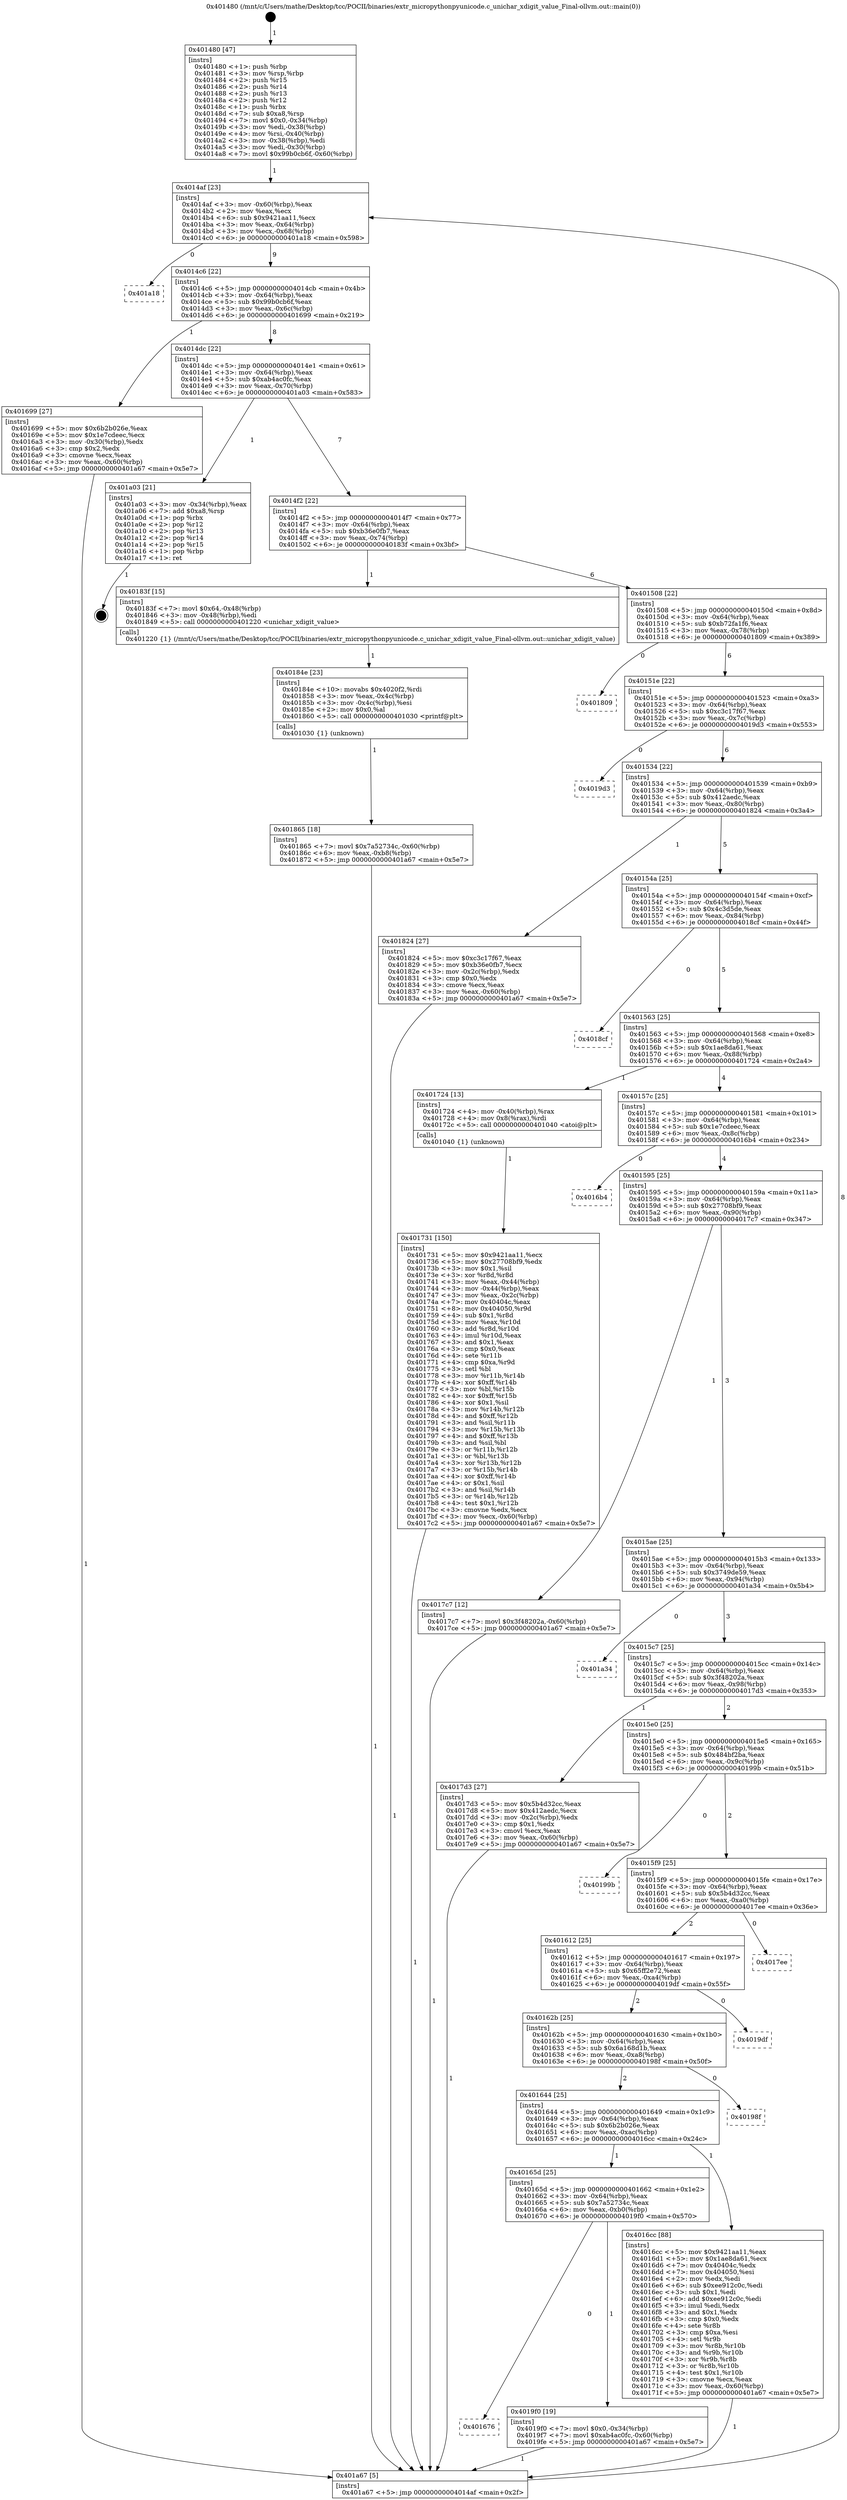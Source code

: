 digraph "0x401480" {
  label = "0x401480 (/mnt/c/Users/mathe/Desktop/tcc/POCII/binaries/extr_micropythonpyunicode.c_unichar_xdigit_value_Final-ollvm.out::main(0))"
  labelloc = "t"
  node[shape=record]

  Entry [label="",width=0.3,height=0.3,shape=circle,fillcolor=black,style=filled]
  "0x4014af" [label="{
     0x4014af [23]\l
     | [instrs]\l
     &nbsp;&nbsp;0x4014af \<+3\>: mov -0x60(%rbp),%eax\l
     &nbsp;&nbsp;0x4014b2 \<+2\>: mov %eax,%ecx\l
     &nbsp;&nbsp;0x4014b4 \<+6\>: sub $0x9421aa11,%ecx\l
     &nbsp;&nbsp;0x4014ba \<+3\>: mov %eax,-0x64(%rbp)\l
     &nbsp;&nbsp;0x4014bd \<+3\>: mov %ecx,-0x68(%rbp)\l
     &nbsp;&nbsp;0x4014c0 \<+6\>: je 0000000000401a18 \<main+0x598\>\l
  }"]
  "0x401a18" [label="{
     0x401a18\l
  }", style=dashed]
  "0x4014c6" [label="{
     0x4014c6 [22]\l
     | [instrs]\l
     &nbsp;&nbsp;0x4014c6 \<+5\>: jmp 00000000004014cb \<main+0x4b\>\l
     &nbsp;&nbsp;0x4014cb \<+3\>: mov -0x64(%rbp),%eax\l
     &nbsp;&nbsp;0x4014ce \<+5\>: sub $0x99b0cb6f,%eax\l
     &nbsp;&nbsp;0x4014d3 \<+3\>: mov %eax,-0x6c(%rbp)\l
     &nbsp;&nbsp;0x4014d6 \<+6\>: je 0000000000401699 \<main+0x219\>\l
  }"]
  Exit [label="",width=0.3,height=0.3,shape=circle,fillcolor=black,style=filled,peripheries=2]
  "0x401699" [label="{
     0x401699 [27]\l
     | [instrs]\l
     &nbsp;&nbsp;0x401699 \<+5\>: mov $0x6b2b026e,%eax\l
     &nbsp;&nbsp;0x40169e \<+5\>: mov $0x1e7cdeec,%ecx\l
     &nbsp;&nbsp;0x4016a3 \<+3\>: mov -0x30(%rbp),%edx\l
     &nbsp;&nbsp;0x4016a6 \<+3\>: cmp $0x2,%edx\l
     &nbsp;&nbsp;0x4016a9 \<+3\>: cmovne %ecx,%eax\l
     &nbsp;&nbsp;0x4016ac \<+3\>: mov %eax,-0x60(%rbp)\l
     &nbsp;&nbsp;0x4016af \<+5\>: jmp 0000000000401a67 \<main+0x5e7\>\l
  }"]
  "0x4014dc" [label="{
     0x4014dc [22]\l
     | [instrs]\l
     &nbsp;&nbsp;0x4014dc \<+5\>: jmp 00000000004014e1 \<main+0x61\>\l
     &nbsp;&nbsp;0x4014e1 \<+3\>: mov -0x64(%rbp),%eax\l
     &nbsp;&nbsp;0x4014e4 \<+5\>: sub $0xab4ac0fc,%eax\l
     &nbsp;&nbsp;0x4014e9 \<+3\>: mov %eax,-0x70(%rbp)\l
     &nbsp;&nbsp;0x4014ec \<+6\>: je 0000000000401a03 \<main+0x583\>\l
  }"]
  "0x401a67" [label="{
     0x401a67 [5]\l
     | [instrs]\l
     &nbsp;&nbsp;0x401a67 \<+5\>: jmp 00000000004014af \<main+0x2f\>\l
  }"]
  "0x401480" [label="{
     0x401480 [47]\l
     | [instrs]\l
     &nbsp;&nbsp;0x401480 \<+1\>: push %rbp\l
     &nbsp;&nbsp;0x401481 \<+3\>: mov %rsp,%rbp\l
     &nbsp;&nbsp;0x401484 \<+2\>: push %r15\l
     &nbsp;&nbsp;0x401486 \<+2\>: push %r14\l
     &nbsp;&nbsp;0x401488 \<+2\>: push %r13\l
     &nbsp;&nbsp;0x40148a \<+2\>: push %r12\l
     &nbsp;&nbsp;0x40148c \<+1\>: push %rbx\l
     &nbsp;&nbsp;0x40148d \<+7\>: sub $0xa8,%rsp\l
     &nbsp;&nbsp;0x401494 \<+7\>: movl $0x0,-0x34(%rbp)\l
     &nbsp;&nbsp;0x40149b \<+3\>: mov %edi,-0x38(%rbp)\l
     &nbsp;&nbsp;0x40149e \<+4\>: mov %rsi,-0x40(%rbp)\l
     &nbsp;&nbsp;0x4014a2 \<+3\>: mov -0x38(%rbp),%edi\l
     &nbsp;&nbsp;0x4014a5 \<+3\>: mov %edi,-0x30(%rbp)\l
     &nbsp;&nbsp;0x4014a8 \<+7\>: movl $0x99b0cb6f,-0x60(%rbp)\l
  }"]
  "0x401676" [label="{
     0x401676\l
  }", style=dashed]
  "0x401a03" [label="{
     0x401a03 [21]\l
     | [instrs]\l
     &nbsp;&nbsp;0x401a03 \<+3\>: mov -0x34(%rbp),%eax\l
     &nbsp;&nbsp;0x401a06 \<+7\>: add $0xa8,%rsp\l
     &nbsp;&nbsp;0x401a0d \<+1\>: pop %rbx\l
     &nbsp;&nbsp;0x401a0e \<+2\>: pop %r12\l
     &nbsp;&nbsp;0x401a10 \<+2\>: pop %r13\l
     &nbsp;&nbsp;0x401a12 \<+2\>: pop %r14\l
     &nbsp;&nbsp;0x401a14 \<+2\>: pop %r15\l
     &nbsp;&nbsp;0x401a16 \<+1\>: pop %rbp\l
     &nbsp;&nbsp;0x401a17 \<+1\>: ret\l
  }"]
  "0x4014f2" [label="{
     0x4014f2 [22]\l
     | [instrs]\l
     &nbsp;&nbsp;0x4014f2 \<+5\>: jmp 00000000004014f7 \<main+0x77\>\l
     &nbsp;&nbsp;0x4014f7 \<+3\>: mov -0x64(%rbp),%eax\l
     &nbsp;&nbsp;0x4014fa \<+5\>: sub $0xb36e0fb7,%eax\l
     &nbsp;&nbsp;0x4014ff \<+3\>: mov %eax,-0x74(%rbp)\l
     &nbsp;&nbsp;0x401502 \<+6\>: je 000000000040183f \<main+0x3bf\>\l
  }"]
  "0x4019f0" [label="{
     0x4019f0 [19]\l
     | [instrs]\l
     &nbsp;&nbsp;0x4019f0 \<+7\>: movl $0x0,-0x34(%rbp)\l
     &nbsp;&nbsp;0x4019f7 \<+7\>: movl $0xab4ac0fc,-0x60(%rbp)\l
     &nbsp;&nbsp;0x4019fe \<+5\>: jmp 0000000000401a67 \<main+0x5e7\>\l
  }"]
  "0x40183f" [label="{
     0x40183f [15]\l
     | [instrs]\l
     &nbsp;&nbsp;0x40183f \<+7\>: movl $0x64,-0x48(%rbp)\l
     &nbsp;&nbsp;0x401846 \<+3\>: mov -0x48(%rbp),%edi\l
     &nbsp;&nbsp;0x401849 \<+5\>: call 0000000000401220 \<unichar_xdigit_value\>\l
     | [calls]\l
     &nbsp;&nbsp;0x401220 \{1\} (/mnt/c/Users/mathe/Desktop/tcc/POCII/binaries/extr_micropythonpyunicode.c_unichar_xdigit_value_Final-ollvm.out::unichar_xdigit_value)\l
  }"]
  "0x401508" [label="{
     0x401508 [22]\l
     | [instrs]\l
     &nbsp;&nbsp;0x401508 \<+5\>: jmp 000000000040150d \<main+0x8d\>\l
     &nbsp;&nbsp;0x40150d \<+3\>: mov -0x64(%rbp),%eax\l
     &nbsp;&nbsp;0x401510 \<+5\>: sub $0xb72fa1f6,%eax\l
     &nbsp;&nbsp;0x401515 \<+3\>: mov %eax,-0x78(%rbp)\l
     &nbsp;&nbsp;0x401518 \<+6\>: je 0000000000401809 \<main+0x389\>\l
  }"]
  "0x401865" [label="{
     0x401865 [18]\l
     | [instrs]\l
     &nbsp;&nbsp;0x401865 \<+7\>: movl $0x7a52734c,-0x60(%rbp)\l
     &nbsp;&nbsp;0x40186c \<+6\>: mov %eax,-0xb8(%rbp)\l
     &nbsp;&nbsp;0x401872 \<+5\>: jmp 0000000000401a67 \<main+0x5e7\>\l
  }"]
  "0x401809" [label="{
     0x401809\l
  }", style=dashed]
  "0x40151e" [label="{
     0x40151e [22]\l
     | [instrs]\l
     &nbsp;&nbsp;0x40151e \<+5\>: jmp 0000000000401523 \<main+0xa3\>\l
     &nbsp;&nbsp;0x401523 \<+3\>: mov -0x64(%rbp),%eax\l
     &nbsp;&nbsp;0x401526 \<+5\>: sub $0xc3c17f67,%eax\l
     &nbsp;&nbsp;0x40152b \<+3\>: mov %eax,-0x7c(%rbp)\l
     &nbsp;&nbsp;0x40152e \<+6\>: je 00000000004019d3 \<main+0x553\>\l
  }"]
  "0x40184e" [label="{
     0x40184e [23]\l
     | [instrs]\l
     &nbsp;&nbsp;0x40184e \<+10\>: movabs $0x4020f2,%rdi\l
     &nbsp;&nbsp;0x401858 \<+3\>: mov %eax,-0x4c(%rbp)\l
     &nbsp;&nbsp;0x40185b \<+3\>: mov -0x4c(%rbp),%esi\l
     &nbsp;&nbsp;0x40185e \<+2\>: mov $0x0,%al\l
     &nbsp;&nbsp;0x401860 \<+5\>: call 0000000000401030 \<printf@plt\>\l
     | [calls]\l
     &nbsp;&nbsp;0x401030 \{1\} (unknown)\l
  }"]
  "0x4019d3" [label="{
     0x4019d3\l
  }", style=dashed]
  "0x401534" [label="{
     0x401534 [22]\l
     | [instrs]\l
     &nbsp;&nbsp;0x401534 \<+5\>: jmp 0000000000401539 \<main+0xb9\>\l
     &nbsp;&nbsp;0x401539 \<+3\>: mov -0x64(%rbp),%eax\l
     &nbsp;&nbsp;0x40153c \<+5\>: sub $0x412aedc,%eax\l
     &nbsp;&nbsp;0x401541 \<+3\>: mov %eax,-0x80(%rbp)\l
     &nbsp;&nbsp;0x401544 \<+6\>: je 0000000000401824 \<main+0x3a4\>\l
  }"]
  "0x401731" [label="{
     0x401731 [150]\l
     | [instrs]\l
     &nbsp;&nbsp;0x401731 \<+5\>: mov $0x9421aa11,%ecx\l
     &nbsp;&nbsp;0x401736 \<+5\>: mov $0x27708bf9,%edx\l
     &nbsp;&nbsp;0x40173b \<+3\>: mov $0x1,%sil\l
     &nbsp;&nbsp;0x40173e \<+3\>: xor %r8d,%r8d\l
     &nbsp;&nbsp;0x401741 \<+3\>: mov %eax,-0x44(%rbp)\l
     &nbsp;&nbsp;0x401744 \<+3\>: mov -0x44(%rbp),%eax\l
     &nbsp;&nbsp;0x401747 \<+3\>: mov %eax,-0x2c(%rbp)\l
     &nbsp;&nbsp;0x40174a \<+7\>: mov 0x40404c,%eax\l
     &nbsp;&nbsp;0x401751 \<+8\>: mov 0x404050,%r9d\l
     &nbsp;&nbsp;0x401759 \<+4\>: sub $0x1,%r8d\l
     &nbsp;&nbsp;0x40175d \<+3\>: mov %eax,%r10d\l
     &nbsp;&nbsp;0x401760 \<+3\>: add %r8d,%r10d\l
     &nbsp;&nbsp;0x401763 \<+4\>: imul %r10d,%eax\l
     &nbsp;&nbsp;0x401767 \<+3\>: and $0x1,%eax\l
     &nbsp;&nbsp;0x40176a \<+3\>: cmp $0x0,%eax\l
     &nbsp;&nbsp;0x40176d \<+4\>: sete %r11b\l
     &nbsp;&nbsp;0x401771 \<+4\>: cmp $0xa,%r9d\l
     &nbsp;&nbsp;0x401775 \<+3\>: setl %bl\l
     &nbsp;&nbsp;0x401778 \<+3\>: mov %r11b,%r14b\l
     &nbsp;&nbsp;0x40177b \<+4\>: xor $0xff,%r14b\l
     &nbsp;&nbsp;0x40177f \<+3\>: mov %bl,%r15b\l
     &nbsp;&nbsp;0x401782 \<+4\>: xor $0xff,%r15b\l
     &nbsp;&nbsp;0x401786 \<+4\>: xor $0x1,%sil\l
     &nbsp;&nbsp;0x40178a \<+3\>: mov %r14b,%r12b\l
     &nbsp;&nbsp;0x40178d \<+4\>: and $0xff,%r12b\l
     &nbsp;&nbsp;0x401791 \<+3\>: and %sil,%r11b\l
     &nbsp;&nbsp;0x401794 \<+3\>: mov %r15b,%r13b\l
     &nbsp;&nbsp;0x401797 \<+4\>: and $0xff,%r13b\l
     &nbsp;&nbsp;0x40179b \<+3\>: and %sil,%bl\l
     &nbsp;&nbsp;0x40179e \<+3\>: or %r11b,%r12b\l
     &nbsp;&nbsp;0x4017a1 \<+3\>: or %bl,%r13b\l
     &nbsp;&nbsp;0x4017a4 \<+3\>: xor %r13b,%r12b\l
     &nbsp;&nbsp;0x4017a7 \<+3\>: or %r15b,%r14b\l
     &nbsp;&nbsp;0x4017aa \<+4\>: xor $0xff,%r14b\l
     &nbsp;&nbsp;0x4017ae \<+4\>: or $0x1,%sil\l
     &nbsp;&nbsp;0x4017b2 \<+3\>: and %sil,%r14b\l
     &nbsp;&nbsp;0x4017b5 \<+3\>: or %r14b,%r12b\l
     &nbsp;&nbsp;0x4017b8 \<+4\>: test $0x1,%r12b\l
     &nbsp;&nbsp;0x4017bc \<+3\>: cmovne %edx,%ecx\l
     &nbsp;&nbsp;0x4017bf \<+3\>: mov %ecx,-0x60(%rbp)\l
     &nbsp;&nbsp;0x4017c2 \<+5\>: jmp 0000000000401a67 \<main+0x5e7\>\l
  }"]
  "0x401824" [label="{
     0x401824 [27]\l
     | [instrs]\l
     &nbsp;&nbsp;0x401824 \<+5\>: mov $0xc3c17f67,%eax\l
     &nbsp;&nbsp;0x401829 \<+5\>: mov $0xb36e0fb7,%ecx\l
     &nbsp;&nbsp;0x40182e \<+3\>: mov -0x2c(%rbp),%edx\l
     &nbsp;&nbsp;0x401831 \<+3\>: cmp $0x0,%edx\l
     &nbsp;&nbsp;0x401834 \<+3\>: cmove %ecx,%eax\l
     &nbsp;&nbsp;0x401837 \<+3\>: mov %eax,-0x60(%rbp)\l
     &nbsp;&nbsp;0x40183a \<+5\>: jmp 0000000000401a67 \<main+0x5e7\>\l
  }"]
  "0x40154a" [label="{
     0x40154a [25]\l
     | [instrs]\l
     &nbsp;&nbsp;0x40154a \<+5\>: jmp 000000000040154f \<main+0xcf\>\l
     &nbsp;&nbsp;0x40154f \<+3\>: mov -0x64(%rbp),%eax\l
     &nbsp;&nbsp;0x401552 \<+5\>: sub $0x4c3d5de,%eax\l
     &nbsp;&nbsp;0x401557 \<+6\>: mov %eax,-0x84(%rbp)\l
     &nbsp;&nbsp;0x40155d \<+6\>: je 00000000004018cf \<main+0x44f\>\l
  }"]
  "0x40165d" [label="{
     0x40165d [25]\l
     | [instrs]\l
     &nbsp;&nbsp;0x40165d \<+5\>: jmp 0000000000401662 \<main+0x1e2\>\l
     &nbsp;&nbsp;0x401662 \<+3\>: mov -0x64(%rbp),%eax\l
     &nbsp;&nbsp;0x401665 \<+5\>: sub $0x7a52734c,%eax\l
     &nbsp;&nbsp;0x40166a \<+6\>: mov %eax,-0xb0(%rbp)\l
     &nbsp;&nbsp;0x401670 \<+6\>: je 00000000004019f0 \<main+0x570\>\l
  }"]
  "0x4018cf" [label="{
     0x4018cf\l
  }", style=dashed]
  "0x401563" [label="{
     0x401563 [25]\l
     | [instrs]\l
     &nbsp;&nbsp;0x401563 \<+5\>: jmp 0000000000401568 \<main+0xe8\>\l
     &nbsp;&nbsp;0x401568 \<+3\>: mov -0x64(%rbp),%eax\l
     &nbsp;&nbsp;0x40156b \<+5\>: sub $0x1ae8da61,%eax\l
     &nbsp;&nbsp;0x401570 \<+6\>: mov %eax,-0x88(%rbp)\l
     &nbsp;&nbsp;0x401576 \<+6\>: je 0000000000401724 \<main+0x2a4\>\l
  }"]
  "0x4016cc" [label="{
     0x4016cc [88]\l
     | [instrs]\l
     &nbsp;&nbsp;0x4016cc \<+5\>: mov $0x9421aa11,%eax\l
     &nbsp;&nbsp;0x4016d1 \<+5\>: mov $0x1ae8da61,%ecx\l
     &nbsp;&nbsp;0x4016d6 \<+7\>: mov 0x40404c,%edx\l
     &nbsp;&nbsp;0x4016dd \<+7\>: mov 0x404050,%esi\l
     &nbsp;&nbsp;0x4016e4 \<+2\>: mov %edx,%edi\l
     &nbsp;&nbsp;0x4016e6 \<+6\>: sub $0xee912c0c,%edi\l
     &nbsp;&nbsp;0x4016ec \<+3\>: sub $0x1,%edi\l
     &nbsp;&nbsp;0x4016ef \<+6\>: add $0xee912c0c,%edi\l
     &nbsp;&nbsp;0x4016f5 \<+3\>: imul %edi,%edx\l
     &nbsp;&nbsp;0x4016f8 \<+3\>: and $0x1,%edx\l
     &nbsp;&nbsp;0x4016fb \<+3\>: cmp $0x0,%edx\l
     &nbsp;&nbsp;0x4016fe \<+4\>: sete %r8b\l
     &nbsp;&nbsp;0x401702 \<+3\>: cmp $0xa,%esi\l
     &nbsp;&nbsp;0x401705 \<+4\>: setl %r9b\l
     &nbsp;&nbsp;0x401709 \<+3\>: mov %r8b,%r10b\l
     &nbsp;&nbsp;0x40170c \<+3\>: and %r9b,%r10b\l
     &nbsp;&nbsp;0x40170f \<+3\>: xor %r9b,%r8b\l
     &nbsp;&nbsp;0x401712 \<+3\>: or %r8b,%r10b\l
     &nbsp;&nbsp;0x401715 \<+4\>: test $0x1,%r10b\l
     &nbsp;&nbsp;0x401719 \<+3\>: cmovne %ecx,%eax\l
     &nbsp;&nbsp;0x40171c \<+3\>: mov %eax,-0x60(%rbp)\l
     &nbsp;&nbsp;0x40171f \<+5\>: jmp 0000000000401a67 \<main+0x5e7\>\l
  }"]
  "0x401724" [label="{
     0x401724 [13]\l
     | [instrs]\l
     &nbsp;&nbsp;0x401724 \<+4\>: mov -0x40(%rbp),%rax\l
     &nbsp;&nbsp;0x401728 \<+4\>: mov 0x8(%rax),%rdi\l
     &nbsp;&nbsp;0x40172c \<+5\>: call 0000000000401040 \<atoi@plt\>\l
     | [calls]\l
     &nbsp;&nbsp;0x401040 \{1\} (unknown)\l
  }"]
  "0x40157c" [label="{
     0x40157c [25]\l
     | [instrs]\l
     &nbsp;&nbsp;0x40157c \<+5\>: jmp 0000000000401581 \<main+0x101\>\l
     &nbsp;&nbsp;0x401581 \<+3\>: mov -0x64(%rbp),%eax\l
     &nbsp;&nbsp;0x401584 \<+5\>: sub $0x1e7cdeec,%eax\l
     &nbsp;&nbsp;0x401589 \<+6\>: mov %eax,-0x8c(%rbp)\l
     &nbsp;&nbsp;0x40158f \<+6\>: je 00000000004016b4 \<main+0x234\>\l
  }"]
  "0x401644" [label="{
     0x401644 [25]\l
     | [instrs]\l
     &nbsp;&nbsp;0x401644 \<+5\>: jmp 0000000000401649 \<main+0x1c9\>\l
     &nbsp;&nbsp;0x401649 \<+3\>: mov -0x64(%rbp),%eax\l
     &nbsp;&nbsp;0x40164c \<+5\>: sub $0x6b2b026e,%eax\l
     &nbsp;&nbsp;0x401651 \<+6\>: mov %eax,-0xac(%rbp)\l
     &nbsp;&nbsp;0x401657 \<+6\>: je 00000000004016cc \<main+0x24c\>\l
  }"]
  "0x4016b4" [label="{
     0x4016b4\l
  }", style=dashed]
  "0x401595" [label="{
     0x401595 [25]\l
     | [instrs]\l
     &nbsp;&nbsp;0x401595 \<+5\>: jmp 000000000040159a \<main+0x11a\>\l
     &nbsp;&nbsp;0x40159a \<+3\>: mov -0x64(%rbp),%eax\l
     &nbsp;&nbsp;0x40159d \<+5\>: sub $0x27708bf9,%eax\l
     &nbsp;&nbsp;0x4015a2 \<+6\>: mov %eax,-0x90(%rbp)\l
     &nbsp;&nbsp;0x4015a8 \<+6\>: je 00000000004017c7 \<main+0x347\>\l
  }"]
  "0x40198f" [label="{
     0x40198f\l
  }", style=dashed]
  "0x4017c7" [label="{
     0x4017c7 [12]\l
     | [instrs]\l
     &nbsp;&nbsp;0x4017c7 \<+7\>: movl $0x3f48202a,-0x60(%rbp)\l
     &nbsp;&nbsp;0x4017ce \<+5\>: jmp 0000000000401a67 \<main+0x5e7\>\l
  }"]
  "0x4015ae" [label="{
     0x4015ae [25]\l
     | [instrs]\l
     &nbsp;&nbsp;0x4015ae \<+5\>: jmp 00000000004015b3 \<main+0x133\>\l
     &nbsp;&nbsp;0x4015b3 \<+3\>: mov -0x64(%rbp),%eax\l
     &nbsp;&nbsp;0x4015b6 \<+5\>: sub $0x3749de59,%eax\l
     &nbsp;&nbsp;0x4015bb \<+6\>: mov %eax,-0x94(%rbp)\l
     &nbsp;&nbsp;0x4015c1 \<+6\>: je 0000000000401a34 \<main+0x5b4\>\l
  }"]
  "0x40162b" [label="{
     0x40162b [25]\l
     | [instrs]\l
     &nbsp;&nbsp;0x40162b \<+5\>: jmp 0000000000401630 \<main+0x1b0\>\l
     &nbsp;&nbsp;0x401630 \<+3\>: mov -0x64(%rbp),%eax\l
     &nbsp;&nbsp;0x401633 \<+5\>: sub $0x6a168d1b,%eax\l
     &nbsp;&nbsp;0x401638 \<+6\>: mov %eax,-0xa8(%rbp)\l
     &nbsp;&nbsp;0x40163e \<+6\>: je 000000000040198f \<main+0x50f\>\l
  }"]
  "0x401a34" [label="{
     0x401a34\l
  }", style=dashed]
  "0x4015c7" [label="{
     0x4015c7 [25]\l
     | [instrs]\l
     &nbsp;&nbsp;0x4015c7 \<+5\>: jmp 00000000004015cc \<main+0x14c\>\l
     &nbsp;&nbsp;0x4015cc \<+3\>: mov -0x64(%rbp),%eax\l
     &nbsp;&nbsp;0x4015cf \<+5\>: sub $0x3f48202a,%eax\l
     &nbsp;&nbsp;0x4015d4 \<+6\>: mov %eax,-0x98(%rbp)\l
     &nbsp;&nbsp;0x4015da \<+6\>: je 00000000004017d3 \<main+0x353\>\l
  }"]
  "0x4019df" [label="{
     0x4019df\l
  }", style=dashed]
  "0x4017d3" [label="{
     0x4017d3 [27]\l
     | [instrs]\l
     &nbsp;&nbsp;0x4017d3 \<+5\>: mov $0x5b4d32cc,%eax\l
     &nbsp;&nbsp;0x4017d8 \<+5\>: mov $0x412aedc,%ecx\l
     &nbsp;&nbsp;0x4017dd \<+3\>: mov -0x2c(%rbp),%edx\l
     &nbsp;&nbsp;0x4017e0 \<+3\>: cmp $0x1,%edx\l
     &nbsp;&nbsp;0x4017e3 \<+3\>: cmovl %ecx,%eax\l
     &nbsp;&nbsp;0x4017e6 \<+3\>: mov %eax,-0x60(%rbp)\l
     &nbsp;&nbsp;0x4017e9 \<+5\>: jmp 0000000000401a67 \<main+0x5e7\>\l
  }"]
  "0x4015e0" [label="{
     0x4015e0 [25]\l
     | [instrs]\l
     &nbsp;&nbsp;0x4015e0 \<+5\>: jmp 00000000004015e5 \<main+0x165\>\l
     &nbsp;&nbsp;0x4015e5 \<+3\>: mov -0x64(%rbp),%eax\l
     &nbsp;&nbsp;0x4015e8 \<+5\>: sub $0x484bf2ba,%eax\l
     &nbsp;&nbsp;0x4015ed \<+6\>: mov %eax,-0x9c(%rbp)\l
     &nbsp;&nbsp;0x4015f3 \<+6\>: je 000000000040199b \<main+0x51b\>\l
  }"]
  "0x401612" [label="{
     0x401612 [25]\l
     | [instrs]\l
     &nbsp;&nbsp;0x401612 \<+5\>: jmp 0000000000401617 \<main+0x197\>\l
     &nbsp;&nbsp;0x401617 \<+3\>: mov -0x64(%rbp),%eax\l
     &nbsp;&nbsp;0x40161a \<+5\>: sub $0x65ff2e72,%eax\l
     &nbsp;&nbsp;0x40161f \<+6\>: mov %eax,-0xa4(%rbp)\l
     &nbsp;&nbsp;0x401625 \<+6\>: je 00000000004019df \<main+0x55f\>\l
  }"]
  "0x40199b" [label="{
     0x40199b\l
  }", style=dashed]
  "0x4015f9" [label="{
     0x4015f9 [25]\l
     | [instrs]\l
     &nbsp;&nbsp;0x4015f9 \<+5\>: jmp 00000000004015fe \<main+0x17e\>\l
     &nbsp;&nbsp;0x4015fe \<+3\>: mov -0x64(%rbp),%eax\l
     &nbsp;&nbsp;0x401601 \<+5\>: sub $0x5b4d32cc,%eax\l
     &nbsp;&nbsp;0x401606 \<+6\>: mov %eax,-0xa0(%rbp)\l
     &nbsp;&nbsp;0x40160c \<+6\>: je 00000000004017ee \<main+0x36e\>\l
  }"]
  "0x4017ee" [label="{
     0x4017ee\l
  }", style=dashed]
  Entry -> "0x401480" [label=" 1"]
  "0x4014af" -> "0x401a18" [label=" 0"]
  "0x4014af" -> "0x4014c6" [label=" 9"]
  "0x401a03" -> Exit [label=" 1"]
  "0x4014c6" -> "0x401699" [label=" 1"]
  "0x4014c6" -> "0x4014dc" [label=" 8"]
  "0x401699" -> "0x401a67" [label=" 1"]
  "0x401480" -> "0x4014af" [label=" 1"]
  "0x401a67" -> "0x4014af" [label=" 8"]
  "0x4019f0" -> "0x401a67" [label=" 1"]
  "0x4014dc" -> "0x401a03" [label=" 1"]
  "0x4014dc" -> "0x4014f2" [label=" 7"]
  "0x40165d" -> "0x401676" [label=" 0"]
  "0x4014f2" -> "0x40183f" [label=" 1"]
  "0x4014f2" -> "0x401508" [label=" 6"]
  "0x40165d" -> "0x4019f0" [label=" 1"]
  "0x401508" -> "0x401809" [label=" 0"]
  "0x401508" -> "0x40151e" [label=" 6"]
  "0x401865" -> "0x401a67" [label=" 1"]
  "0x40151e" -> "0x4019d3" [label=" 0"]
  "0x40151e" -> "0x401534" [label=" 6"]
  "0x40184e" -> "0x401865" [label=" 1"]
  "0x401534" -> "0x401824" [label=" 1"]
  "0x401534" -> "0x40154a" [label=" 5"]
  "0x40183f" -> "0x40184e" [label=" 1"]
  "0x40154a" -> "0x4018cf" [label=" 0"]
  "0x40154a" -> "0x401563" [label=" 5"]
  "0x401824" -> "0x401a67" [label=" 1"]
  "0x401563" -> "0x401724" [label=" 1"]
  "0x401563" -> "0x40157c" [label=" 4"]
  "0x4017d3" -> "0x401a67" [label=" 1"]
  "0x40157c" -> "0x4016b4" [label=" 0"]
  "0x40157c" -> "0x401595" [label=" 4"]
  "0x401731" -> "0x401a67" [label=" 1"]
  "0x401595" -> "0x4017c7" [label=" 1"]
  "0x401595" -> "0x4015ae" [label=" 3"]
  "0x401724" -> "0x401731" [label=" 1"]
  "0x4015ae" -> "0x401a34" [label=" 0"]
  "0x4015ae" -> "0x4015c7" [label=" 3"]
  "0x401644" -> "0x40165d" [label=" 1"]
  "0x4015c7" -> "0x4017d3" [label=" 1"]
  "0x4015c7" -> "0x4015e0" [label=" 2"]
  "0x401644" -> "0x4016cc" [label=" 1"]
  "0x4015e0" -> "0x40199b" [label=" 0"]
  "0x4015e0" -> "0x4015f9" [label=" 2"]
  "0x40162b" -> "0x401644" [label=" 2"]
  "0x4015f9" -> "0x4017ee" [label=" 0"]
  "0x4015f9" -> "0x401612" [label=" 2"]
  "0x4017c7" -> "0x401a67" [label=" 1"]
  "0x401612" -> "0x4019df" [label=" 0"]
  "0x401612" -> "0x40162b" [label=" 2"]
  "0x4016cc" -> "0x401a67" [label=" 1"]
  "0x40162b" -> "0x40198f" [label=" 0"]
}

